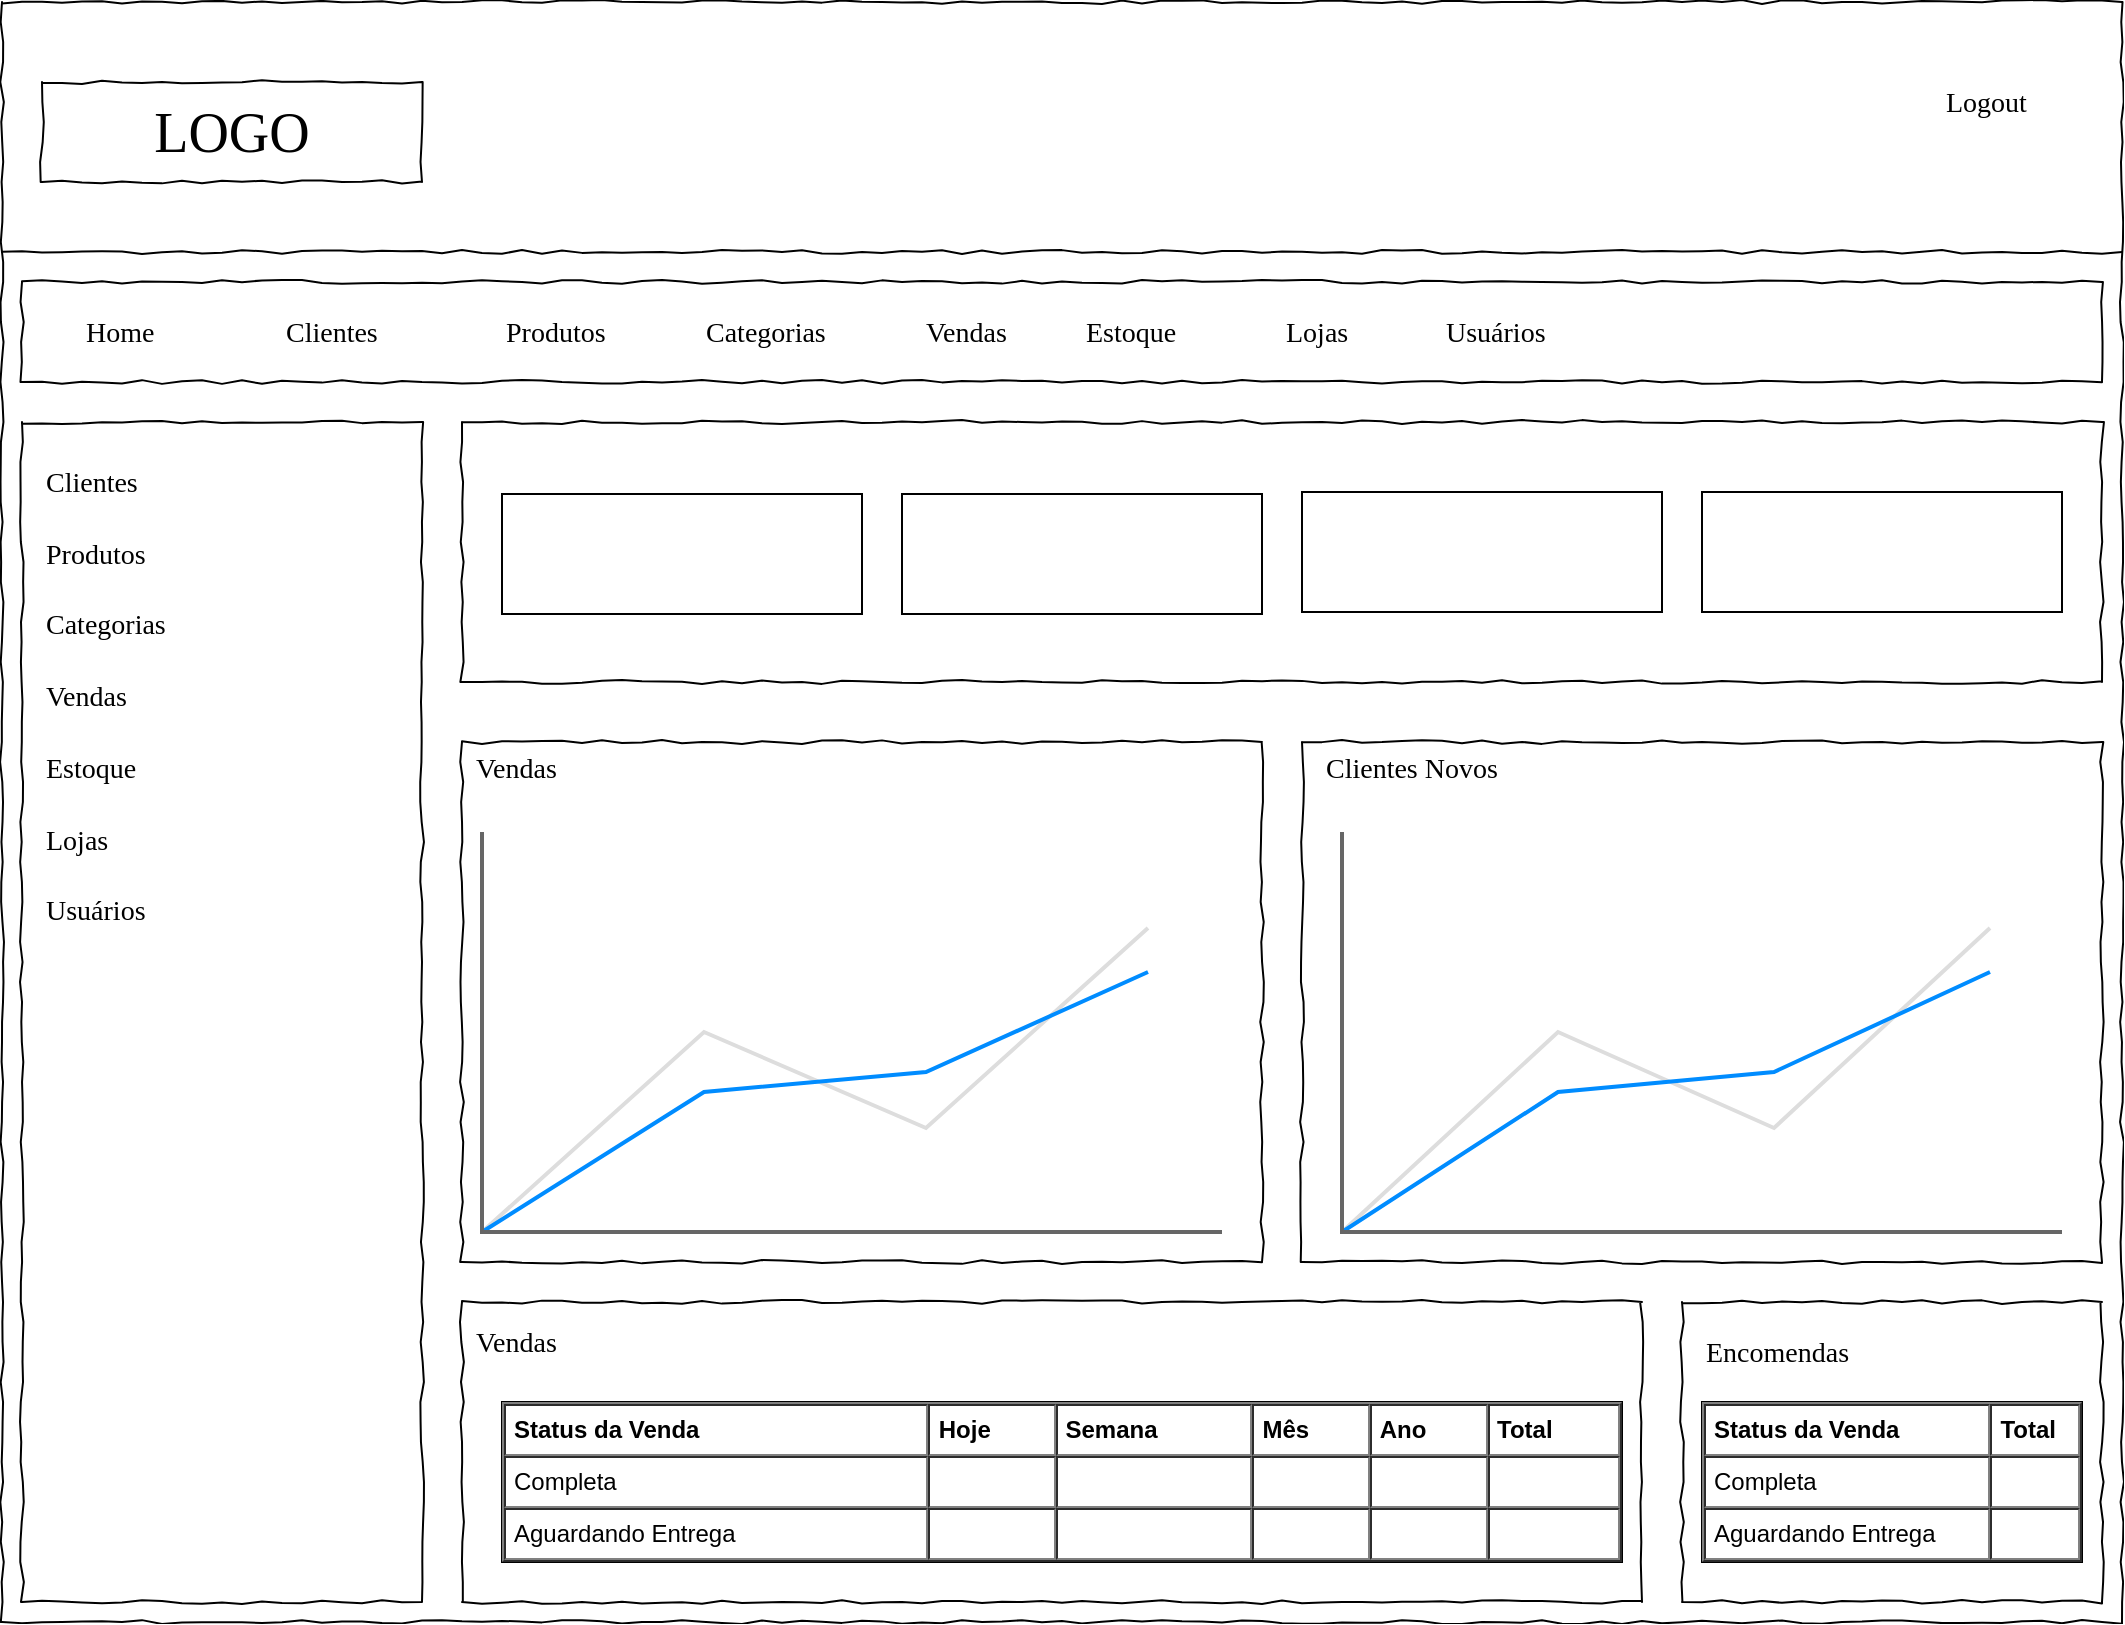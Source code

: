 <mxfile version="20.3.6" type="device" pages="3"><diagram name="Dashboard" id="03018318-947c-dd8e-b7a3-06fadd420f32"><mxGraphModel dx="2062" dy="1057" grid="1" gridSize="10" guides="1" tooltips="1" connect="1" arrows="1" fold="1" page="1" pageScale="1" pageWidth="1100" pageHeight="850" background="none" math="0" shadow="0"><root><mxCell id="0"/><mxCell id="1" parent="0"/><mxCell id="677b7b8949515195-1" value="" style="whiteSpace=wrap;html=1;rounded=0;shadow=0;labelBackgroundColor=none;strokeColor=#000000;strokeWidth=1;fillColor=none;fontFamily=Verdana;fontSize=12;fontColor=#000000;align=center;comic=1;" parent="1" vertex="1"><mxGeometry x="20" y="20" width="1060" height="810" as="geometry"/></mxCell><mxCell id="677b7b8949515195-2" value="LOGO" style="whiteSpace=wrap;html=1;rounded=0;shadow=0;labelBackgroundColor=none;strokeWidth=1;fontFamily=Verdana;fontSize=28;align=center;comic=1;" parent="1" vertex="1"><mxGeometry x="40" y="60" width="190" height="50" as="geometry"/></mxCell><mxCell id="677b7b8949515195-8" value="" style="whiteSpace=wrap;html=1;rounded=0;shadow=0;labelBackgroundColor=none;strokeWidth=1;fillColor=none;fontFamily=Verdana;fontSize=12;align=center;comic=1;" parent="1" vertex="1"><mxGeometry x="30" y="230" width="200" height="590" as="geometry"/></mxCell><mxCell id="677b7b8949515195-9" value="" style="line;strokeWidth=1;html=1;rounded=0;shadow=0;labelBackgroundColor=none;fillColor=none;fontFamily=Verdana;fontSize=14;fontColor=#000000;align=center;comic=1;" parent="1" vertex="1"><mxGeometry x="20" y="140" width="1060" height="10" as="geometry"/></mxCell><mxCell id="677b7b8949515195-10" value="" style="whiteSpace=wrap;html=1;rounded=0;shadow=0;labelBackgroundColor=none;strokeWidth=1;fillColor=none;fontFamily=Verdana;fontSize=12;align=center;comic=1;" parent="1" vertex="1"><mxGeometry x="30" y="160" width="1040" height="50" as="geometry"/></mxCell><mxCell id="677b7b8949515195-11" value="Home" style="text;html=1;points=[];align=left;verticalAlign=top;spacingTop=-4;fontSize=14;fontFamily=Verdana" parent="1" vertex="1"><mxGeometry x="60" y="175" width="60" height="20" as="geometry"/></mxCell><mxCell id="677b7b8949515195-12" value="Produtos" style="text;html=1;points=[];align=left;verticalAlign=top;spacingTop=-4;fontSize=14;fontFamily=Verdana" parent="1" vertex="1"><mxGeometry x="270" y="175" width="60" height="20" as="geometry"/></mxCell><mxCell id="677b7b8949515195-13" value="Categorias" style="text;html=1;points=[];align=left;verticalAlign=top;spacingTop=-4;fontSize=14;fontFamily=Verdana" parent="1" vertex="1"><mxGeometry x="370" y="175" width="60" height="20" as="geometry"/></mxCell><mxCell id="677b7b8949515195-14" value="Vendas" style="text;html=1;points=[];align=left;verticalAlign=top;spacingTop=-4;fontSize=14;fontFamily=Verdana" parent="1" vertex="1"><mxGeometry x="480" y="175" width="60" height="20" as="geometry"/></mxCell><mxCell id="677b7b8949515195-26" value="" style="whiteSpace=wrap;html=1;rounded=0;shadow=0;labelBackgroundColor=none;strokeWidth=1;fillColor=none;fontFamily=Verdana;fontSize=12;align=center;comic=1;" parent="1" vertex="1"><mxGeometry x="250" y="230" width="820" height="130" as="geometry"/></mxCell><mxCell id="677b7b8949515195-27" value="Clientes" style="text;html=1;points=[];align=left;verticalAlign=top;spacingTop=-4;fontSize=14;fontFamily=Verdana" parent="1" vertex="1"><mxGeometry x="40" y="250" width="170" height="20" as="geometry"/></mxCell><mxCell id="677b7b8949515195-28" value="Produtos" style="text;html=1;points=[];align=left;verticalAlign=top;spacingTop=-4;fontSize=14;fontFamily=Verdana" parent="1" vertex="1"><mxGeometry x="40" y="286" width="170" height="20" as="geometry"/></mxCell><mxCell id="677b7b8949515195-29" value="Categorias" style="text;html=1;points=[];align=left;verticalAlign=top;spacingTop=-4;fontSize=14;fontFamily=Verdana" parent="1" vertex="1"><mxGeometry x="40" y="321" width="170" height="20" as="geometry"/></mxCell><mxCell id="677b7b8949515195-30" value="Vendas" style="text;html=1;points=[];align=left;verticalAlign=top;spacingTop=-4;fontSize=14;fontFamily=Verdana" parent="1" vertex="1"><mxGeometry x="40" y="357" width="170" height="20" as="geometry"/></mxCell><mxCell id="677b7b8949515195-31" value="Usuários" style="text;html=1;points=[];align=left;verticalAlign=top;spacingTop=-4;fontSize=14;fontFamily=Verdana" parent="1" vertex="1"><mxGeometry x="40" y="464" width="170" height="20" as="geometry"/></mxCell><mxCell id="677b7b8949515195-39" value="Estoque" style="text;html=1;points=[];align=left;verticalAlign=top;spacingTop=-4;fontSize=14;fontFamily=Verdana" parent="1" vertex="1"><mxGeometry x="40" y="393" width="170" height="20" as="geometry"/></mxCell><mxCell id="677b7b8949515195-40" value="Lojas" style="text;html=1;points=[];align=left;verticalAlign=top;spacingTop=-4;fontSize=14;fontFamily=Verdana" parent="1" vertex="1"><mxGeometry x="40" y="429" width="170" height="20" as="geometry"/></mxCell><mxCell id="Ejt34_SpwgMhxHEA_t5q-1" value="Clientes" style="text;html=1;points=[];align=left;verticalAlign=top;spacingTop=-4;fontSize=14;fontFamily=Verdana" parent="1" vertex="1"><mxGeometry x="160" y="175" width="60" height="20" as="geometry"/></mxCell><mxCell id="Ejt34_SpwgMhxHEA_t5q-3" value="Estoque" style="text;html=1;points=[];align=left;verticalAlign=top;spacingTop=-4;fontSize=14;fontFamily=Verdana" parent="1" vertex="1"><mxGeometry x="560" y="175" width="60" height="20" as="geometry"/></mxCell><mxCell id="Ejt34_SpwgMhxHEA_t5q-4" value="Lojas" style="text;html=1;points=[];align=left;verticalAlign=top;spacingTop=-4;fontSize=14;fontFamily=Verdana" parent="1" vertex="1"><mxGeometry x="660" y="175" width="60" height="20" as="geometry"/></mxCell><mxCell id="Ejt34_SpwgMhxHEA_t5q-5" value="Usuários" style="text;html=1;points=[];align=left;verticalAlign=top;spacingTop=-4;fontSize=14;fontFamily=Verdana" parent="1" vertex="1"><mxGeometry x="740" y="175" width="60" height="20" as="geometry"/></mxCell><mxCell id="Ejt34_SpwgMhxHEA_t5q-6" value="Logout" style="text;html=1;points=[];align=left;verticalAlign=top;spacingTop=-4;fontSize=14;fontFamily=Verdana" parent="1" vertex="1"><mxGeometry x="990" y="60" width="60" height="20" as="geometry"/></mxCell><mxCell id="Ejt34_SpwgMhxHEA_t5q-7" value="" style="rounded=0;whiteSpace=wrap;html=1;" parent="1" vertex="1"><mxGeometry x="270" y="266" width="180" height="60" as="geometry"/></mxCell><mxCell id="Ejt34_SpwgMhxHEA_t5q-13" value="" style="rounded=0;whiteSpace=wrap;html=1;" parent="1" vertex="1"><mxGeometry x="470" y="266" width="180" height="60" as="geometry"/></mxCell><mxCell id="Ejt34_SpwgMhxHEA_t5q-14" value="" style="rounded=0;whiteSpace=wrap;html=1;" parent="1" vertex="1"><mxGeometry x="670" y="265" width="180" height="60" as="geometry"/></mxCell><mxCell id="Ejt34_SpwgMhxHEA_t5q-15" value="" style="rounded=0;whiteSpace=wrap;html=1;" parent="1" vertex="1"><mxGeometry x="870" y="265" width="180" height="60" as="geometry"/></mxCell><mxCell id="Ejt34_SpwgMhxHEA_t5q-17" value="" style="whiteSpace=wrap;html=1;rounded=0;shadow=0;labelBackgroundColor=none;strokeWidth=1;fillColor=none;fontFamily=Verdana;fontSize=12;align=center;comic=1;" parent="1" vertex="1"><mxGeometry x="250" y="390" width="400" height="260" as="geometry"/></mxCell><mxCell id="Ejt34_SpwgMhxHEA_t5q-18" value="" style="verticalLabelPosition=bottom;shadow=0;dashed=0;align=center;html=1;verticalAlign=top;strokeWidth=1;shape=mxgraph.mockup.graphics.lineChart;strokeColor=none;strokeColor2=#666666;strokeColor3=#008cff;strokeColor4=#dddddd;" parent="1" vertex="1"><mxGeometry x="260" y="435" width="370" height="200" as="geometry"/></mxCell><mxCell id="Ejt34_SpwgMhxHEA_t5q-19" value="Vendas" style="text;html=1;points=[];align=left;verticalAlign=top;spacingTop=-4;fontSize=14;fontFamily=Verdana" parent="1" vertex="1"><mxGeometry x="255" y="393" width="170" height="20" as="geometry"/></mxCell><mxCell id="Ejt34_SpwgMhxHEA_t5q-21" value="" style="whiteSpace=wrap;html=1;rounded=0;shadow=0;labelBackgroundColor=none;strokeWidth=1;fillColor=none;fontFamily=Verdana;fontSize=12;align=center;comic=1;" parent="1" vertex="1"><mxGeometry x="670" y="390" width="400" height="260" as="geometry"/></mxCell><mxCell id="Ejt34_SpwgMhxHEA_t5q-22" value="" style="verticalLabelPosition=bottom;shadow=0;dashed=0;align=center;html=1;verticalAlign=top;strokeWidth=1;shape=mxgraph.mockup.graphics.lineChart;strokeColor=none;strokeColor2=#666666;strokeColor3=#008cff;strokeColor4=#dddddd;" parent="1" vertex="1"><mxGeometry x="690" y="435" width="360" height="200" as="geometry"/></mxCell><mxCell id="Ejt34_SpwgMhxHEA_t5q-23" value="Clientes Novos" style="text;html=1;points=[];align=left;verticalAlign=top;spacingTop=-4;fontSize=14;fontFamily=Verdana" parent="1" vertex="1"><mxGeometry x="680" y="393" width="170" height="20" as="geometry"/></mxCell><mxCell id="Ejt34_SpwgMhxHEA_t5q-24" value="" style="whiteSpace=wrap;html=1;rounded=0;shadow=0;labelBackgroundColor=none;strokeWidth=1;fillColor=none;fontFamily=Verdana;fontSize=12;align=center;comic=1;" parent="1" vertex="1"><mxGeometry x="250" y="670" width="590" height="150" as="geometry"/></mxCell><mxCell id="Ejt34_SpwgMhxHEA_t5q-25" value="&lt;table cellpadding=&quot;4&quot; cellspacing=&quot;0&quot; border=&quot;1&quot; style=&quot;font-size:1em;width:100%;height:100%;&quot;&gt;&lt;tbody&gt;&lt;tr&gt;&lt;th&gt;Status da Venda&lt;/th&gt;&lt;th&gt;Hoje&lt;/th&gt;&lt;td&gt;&lt;span style=&quot;font-weight: 700;&quot;&gt;Semana&lt;/span&gt;&lt;br&gt;&lt;/td&gt;&lt;td&gt;&lt;span style=&quot;font-weight: 700;&quot;&gt;Mês&lt;/span&gt;&lt;br&gt;&lt;/td&gt;&lt;td&gt;&lt;span style=&quot;font-weight: 700;&quot;&gt;Ano&lt;/span&gt;&lt;br&gt;&lt;/td&gt;&lt;td&gt;&lt;span style=&quot;font-weight: 700;&quot;&gt;Total&lt;/span&gt;&lt;br&gt;&lt;/td&gt;&lt;/tr&gt;&lt;tr&gt;&lt;td&gt;Completa&lt;/td&gt;&lt;td&gt;&lt;/td&gt;&lt;td&gt;&lt;br&gt;&lt;/td&gt;&lt;td&gt;&lt;br&gt;&lt;/td&gt;&lt;td&gt;&lt;br&gt;&lt;/td&gt;&lt;td&gt;&lt;br&gt;&lt;/td&gt;&lt;/tr&gt;&lt;tr&gt;&lt;td&gt;Aguardando Entrega&lt;/td&gt;&lt;td&gt;&lt;br&gt;&lt;/td&gt;&lt;td&gt;&lt;br&gt;&lt;/td&gt;&lt;td&gt;&lt;br&gt;&lt;/td&gt;&lt;td&gt;&lt;br&gt;&lt;/td&gt;&lt;td&gt;&lt;br&gt;&lt;/td&gt;&lt;/tr&gt;&lt;/tbody&gt;&lt;/table&gt; " style="verticalAlign=top;align=left;overflow=fill;fontSize=12;fontFamily=Helvetica;html=1" parent="1" vertex="1"><mxGeometry x="270" y="720" width="560" height="80" as="geometry"/></mxCell><mxCell id="Ejt34_SpwgMhxHEA_t5q-26" value="Vendas" style="text;html=1;points=[];align=left;verticalAlign=top;spacingTop=-4;fontSize=14;fontFamily=Verdana" parent="1" vertex="1"><mxGeometry x="255" y="680" width="170" height="20" as="geometry"/></mxCell><mxCell id="Ejt34_SpwgMhxHEA_t5q-27" value="" style="whiteSpace=wrap;html=1;rounded=0;shadow=0;labelBackgroundColor=none;strokeWidth=1;fillColor=none;fontFamily=Verdana;fontSize=12;align=center;comic=1;" parent="1" vertex="1"><mxGeometry x="860" y="670" width="210" height="150" as="geometry"/></mxCell><mxCell id="Ejt34_SpwgMhxHEA_t5q-28" value="Encomendas" style="text;html=1;points=[];align=left;verticalAlign=top;spacingTop=-4;fontSize=14;fontFamily=Verdana" parent="1" vertex="1"><mxGeometry x="870" y="685" width="170" height="20" as="geometry"/></mxCell><mxCell id="Ejt34_SpwgMhxHEA_t5q-29" value="&lt;table cellpadding=&quot;4&quot; cellspacing=&quot;0&quot; border=&quot;1&quot; style=&quot;font-size:1em;width:100%;height:100%;&quot;&gt;&lt;tbody&gt;&lt;tr&gt;&lt;th&gt;Status da Venda&lt;/th&gt;&lt;th&gt;Total&lt;/th&gt;&lt;/tr&gt;&lt;tr&gt;&lt;td&gt;Completa&lt;/td&gt;&lt;td&gt;&lt;/td&gt;&lt;/tr&gt;&lt;tr&gt;&lt;td&gt;Aguardando Entrega&lt;/td&gt;&lt;td&gt;&lt;br&gt;&lt;/td&gt;&lt;/tr&gt;&lt;/tbody&gt;&lt;/table&gt; " style="verticalAlign=top;align=left;overflow=fill;fontSize=12;fontFamily=Helvetica;html=1" parent="1" vertex="1"><mxGeometry x="870" y="720" width="190" height="80" as="geometry"/></mxCell></root></mxGraphModel></diagram><diagram name="Clientes" id="CYplbNj53263hqotJ9qY"><mxGraphModel dx="2062" dy="1057" grid="1" gridSize="10" guides="1" tooltips="1" connect="1" arrows="1" fold="1" page="1" pageScale="1" pageWidth="1100" pageHeight="850" background="none" math="0" shadow="0"><root><mxCell id="g4TRrTY6_Cijaui6PMRw-0"/><mxCell id="g4TRrTY6_Cijaui6PMRw-1" parent="g4TRrTY6_Cijaui6PMRw-0"/><mxCell id="g4TRrTY6_Cijaui6PMRw-2" value="" style="whiteSpace=wrap;html=1;rounded=0;shadow=0;labelBackgroundColor=none;strokeColor=#000000;strokeWidth=1;fillColor=none;fontFamily=Verdana;fontSize=12;fontColor=#000000;align=center;comic=1;" vertex="1" parent="g4TRrTY6_Cijaui6PMRw-1"><mxGeometry x="20" y="20" width="1060" height="810" as="geometry"/></mxCell><mxCell id="g4TRrTY6_Cijaui6PMRw-3" value="LOGO" style="whiteSpace=wrap;html=1;rounded=0;shadow=0;labelBackgroundColor=none;strokeWidth=1;fontFamily=Verdana;fontSize=28;align=center;comic=1;" vertex="1" parent="g4TRrTY6_Cijaui6PMRw-1"><mxGeometry x="40" y="60" width="190" height="50" as="geometry"/></mxCell><mxCell id="g4TRrTY6_Cijaui6PMRw-4" value="" style="whiteSpace=wrap;html=1;rounded=0;shadow=0;labelBackgroundColor=none;strokeWidth=1;fillColor=none;fontFamily=Verdana;fontSize=12;align=center;comic=1;" vertex="1" parent="g4TRrTY6_Cijaui6PMRw-1"><mxGeometry x="30" y="230" width="200" height="590" as="geometry"/></mxCell><mxCell id="g4TRrTY6_Cijaui6PMRw-5" value="" style="line;strokeWidth=1;html=1;rounded=0;shadow=0;labelBackgroundColor=none;fillColor=none;fontFamily=Verdana;fontSize=14;fontColor=#000000;align=center;comic=1;" vertex="1" parent="g4TRrTY6_Cijaui6PMRw-1"><mxGeometry x="20" y="140" width="1060" height="10" as="geometry"/></mxCell><mxCell id="g4TRrTY6_Cijaui6PMRw-6" value="" style="whiteSpace=wrap;html=1;rounded=0;shadow=0;labelBackgroundColor=none;strokeWidth=1;fillColor=none;fontFamily=Verdana;fontSize=12;align=center;comic=1;" vertex="1" parent="g4TRrTY6_Cijaui6PMRw-1"><mxGeometry x="30" y="160" width="1040" height="50" as="geometry"/></mxCell><mxCell id="g4TRrTY6_Cijaui6PMRw-7" value="Home" style="text;html=1;points=[];align=left;verticalAlign=top;spacingTop=-4;fontSize=14;fontFamily=Verdana" vertex="1" parent="g4TRrTY6_Cijaui6PMRw-1"><mxGeometry x="60" y="175" width="60" height="20" as="geometry"/></mxCell><mxCell id="g4TRrTY6_Cijaui6PMRw-8" value="Produtos" style="text;html=1;points=[];align=left;verticalAlign=top;spacingTop=-4;fontSize=14;fontFamily=Verdana" vertex="1" parent="g4TRrTY6_Cijaui6PMRw-1"><mxGeometry x="270" y="175" width="60" height="20" as="geometry"/></mxCell><mxCell id="g4TRrTY6_Cijaui6PMRw-9" value="Categorias" style="text;html=1;points=[];align=left;verticalAlign=top;spacingTop=-4;fontSize=14;fontFamily=Verdana" vertex="1" parent="g4TRrTY6_Cijaui6PMRw-1"><mxGeometry x="370" y="175" width="60" height="20" as="geometry"/></mxCell><mxCell id="g4TRrTY6_Cijaui6PMRw-10" value="Vendas" style="text;html=1;points=[];align=left;verticalAlign=top;spacingTop=-4;fontSize=14;fontFamily=Verdana" vertex="1" parent="g4TRrTY6_Cijaui6PMRw-1"><mxGeometry x="480" y="175" width="60" height="20" as="geometry"/></mxCell><mxCell id="g4TRrTY6_Cijaui6PMRw-11" value="" style="whiteSpace=wrap;html=1;rounded=0;shadow=0;labelBackgroundColor=none;strokeWidth=1;fillColor=none;fontFamily=Verdana;fontSize=12;align=center;comic=1;" vertex="1" parent="g4TRrTY6_Cijaui6PMRw-1"><mxGeometry x="250" y="230" width="820" height="130" as="geometry"/></mxCell><mxCell id="g4TRrTY6_Cijaui6PMRw-12" value="Clientes" style="text;html=1;points=[];align=left;verticalAlign=top;spacingTop=-4;fontSize=14;fontFamily=Verdana" vertex="1" parent="g4TRrTY6_Cijaui6PMRw-1"><mxGeometry x="40" y="250" width="170" height="20" as="geometry"/></mxCell><mxCell id="g4TRrTY6_Cijaui6PMRw-13" value="Produtos" style="text;html=1;points=[];align=left;verticalAlign=top;spacingTop=-4;fontSize=14;fontFamily=Verdana" vertex="1" parent="g4TRrTY6_Cijaui6PMRw-1"><mxGeometry x="40" y="286" width="170" height="20" as="geometry"/></mxCell><mxCell id="g4TRrTY6_Cijaui6PMRw-14" value="Categorias" style="text;html=1;points=[];align=left;verticalAlign=top;spacingTop=-4;fontSize=14;fontFamily=Verdana" vertex="1" parent="g4TRrTY6_Cijaui6PMRw-1"><mxGeometry x="40" y="321" width="170" height="20" as="geometry"/></mxCell><mxCell id="g4TRrTY6_Cijaui6PMRw-15" value="Vendas" style="text;html=1;points=[];align=left;verticalAlign=top;spacingTop=-4;fontSize=14;fontFamily=Verdana" vertex="1" parent="g4TRrTY6_Cijaui6PMRw-1"><mxGeometry x="40" y="357" width="170" height="20" as="geometry"/></mxCell><mxCell id="g4TRrTY6_Cijaui6PMRw-16" value="Usuários" style="text;html=1;points=[];align=left;verticalAlign=top;spacingTop=-4;fontSize=14;fontFamily=Verdana" vertex="1" parent="g4TRrTY6_Cijaui6PMRw-1"><mxGeometry x="40" y="464" width="170" height="20" as="geometry"/></mxCell><mxCell id="g4TRrTY6_Cijaui6PMRw-17" value="Estoque" style="text;html=1;points=[];align=left;verticalAlign=top;spacingTop=-4;fontSize=14;fontFamily=Verdana" vertex="1" parent="g4TRrTY6_Cijaui6PMRw-1"><mxGeometry x="40" y="393" width="170" height="20" as="geometry"/></mxCell><mxCell id="g4TRrTY6_Cijaui6PMRw-18" value="Lojas" style="text;html=1;points=[];align=left;verticalAlign=top;spacingTop=-4;fontSize=14;fontFamily=Verdana" vertex="1" parent="g4TRrTY6_Cijaui6PMRw-1"><mxGeometry x="40" y="429" width="170" height="20" as="geometry"/></mxCell><mxCell id="g4TRrTY6_Cijaui6PMRw-19" value="Clientes" style="text;html=1;points=[];align=left;verticalAlign=top;spacingTop=-4;fontSize=14;fontFamily=Verdana" vertex="1" parent="g4TRrTY6_Cijaui6PMRw-1"><mxGeometry x="160" y="175" width="60" height="20" as="geometry"/></mxCell><mxCell id="g4TRrTY6_Cijaui6PMRw-20" value="Estoque" style="text;html=1;points=[];align=left;verticalAlign=top;spacingTop=-4;fontSize=14;fontFamily=Verdana" vertex="1" parent="g4TRrTY6_Cijaui6PMRw-1"><mxGeometry x="560" y="175" width="60" height="20" as="geometry"/></mxCell><mxCell id="g4TRrTY6_Cijaui6PMRw-21" value="Lojas" style="text;html=1;points=[];align=left;verticalAlign=top;spacingTop=-4;fontSize=14;fontFamily=Verdana" vertex="1" parent="g4TRrTY6_Cijaui6PMRw-1"><mxGeometry x="660" y="175" width="60" height="20" as="geometry"/></mxCell><mxCell id="g4TRrTY6_Cijaui6PMRw-22" value="Usuários" style="text;html=1;points=[];align=left;verticalAlign=top;spacingTop=-4;fontSize=14;fontFamily=Verdana" vertex="1" parent="g4TRrTY6_Cijaui6PMRw-1"><mxGeometry x="740" y="175" width="60" height="20" as="geometry"/></mxCell><mxCell id="g4TRrTY6_Cijaui6PMRw-23" value="Logout" style="text;html=1;points=[];align=left;verticalAlign=top;spacingTop=-4;fontSize=14;fontFamily=Verdana" vertex="1" parent="g4TRrTY6_Cijaui6PMRw-1"><mxGeometry x="990" y="60" width="60" height="20" as="geometry"/></mxCell><mxCell id="g4TRrTY6_Cijaui6PMRw-24" value="" style="whiteSpace=wrap;html=1;rounded=0;shadow=0;labelBackgroundColor=none;strokeWidth=1;fillColor=none;fontFamily=Verdana;fontSize=12;align=center;comic=1;" vertex="1" parent="g4TRrTY6_Cijaui6PMRw-1"><mxGeometry x="250" y="390" width="820" height="260" as="geometry"/></mxCell><mxCell id="7HKzsAJ-_WlN5M_UCT0c-2" value="Joao" style="strokeWidth=1;shadow=0;dashed=0;align=center;html=1;shape=mxgraph.mockup.forms.pwField;strokeColor=#999999;mainText=;align=left;fontColor=#666666;fontSize=17;spacingLeft=3;" vertex="1" parent="g4TRrTY6_Cijaui6PMRw-1"><mxGeometry x="320" y="265" width="330" height="30" as="geometry"/></mxCell><mxCell id="7HKzsAJ-_WlN5M_UCT0c-3" value="Nome" style="text;html=1;points=[];align=left;verticalAlign=top;spacingTop=-4;fontSize=14;fontFamily=Verdana" vertex="1" parent="g4TRrTY6_Cijaui6PMRw-1"><mxGeometry x="260" y="270" width="50" height="20" as="geometry"/></mxCell><mxCell id="7HKzsAJ-_WlN5M_UCT0c-4" value="joao.das.couves@email.com" style="strokeWidth=1;shadow=0;dashed=0;align=center;html=1;shape=mxgraph.mockup.forms.pwField;strokeColor=#999999;mainText=;align=left;fontColor=#666666;fontSize=17;spacingLeft=3;" vertex="1" parent="g4TRrTY6_Cijaui6PMRw-1"><mxGeometry x="320" y="306" width="330" height="30" as="geometry"/></mxCell><mxCell id="7HKzsAJ-_WlN5M_UCT0c-5" value="Email" style="text;html=1;points=[];align=left;verticalAlign=top;spacingTop=-4;fontSize=14;fontFamily=Verdana" vertex="1" parent="g4TRrTY6_Cijaui6PMRw-1"><mxGeometry x="260" y="311" width="50" height="20" as="geometry"/></mxCell><mxCell id="7HKzsAJ-_WlN5M_UCT0c-7" value="Distrito" style="text;html=1;points=[];align=left;verticalAlign=top;spacingTop=-4;fontSize=14;fontFamily=Verdana" vertex="1" parent="g4TRrTY6_Cijaui6PMRw-1"><mxGeometry x="670" y="270" width="50" height="20" as="geometry"/></mxCell><mxCell id="7HKzsAJ-_WlN5M_UCT0c-8" value="Option 1" style="strokeWidth=1;shadow=0;dashed=0;align=center;html=1;shape=mxgraph.mockup.forms.comboBox;strokeColor=#999999;fillColor=#ddeeff;align=left;fillColor2=#aaddff;mainText=;fontColor=#666666;fontSize=17;spacingLeft=3;" vertex="1" parent="g4TRrTY6_Cijaui6PMRw-1"><mxGeometry x="730" y="265" width="150" height="30" as="geometry"/></mxCell><mxCell id="7HKzsAJ-_WlN5M_UCT0c-9" value="Lisboa" style="strokeWidth=1;shadow=0;dashed=0;align=center;html=1;shape=mxgraph.mockup.forms.pwField;strokeColor=#999999;mainText=;align=left;fontColor=#666666;fontSize=17;spacingLeft=3;" vertex="1" parent="g4TRrTY6_Cijaui6PMRw-1"><mxGeometry x="730" y="301" width="150" height="30" as="geometry"/></mxCell><mxCell id="7HKzsAJ-_WlN5M_UCT0c-10" value="Cidade" style="text;html=1;points=[];align=left;verticalAlign=top;spacingTop=-4;fontSize=14;fontFamily=Verdana" vertex="1" parent="g4TRrTY6_Cijaui6PMRw-1"><mxGeometry x="670" y="306" width="50" height="20" as="geometry"/></mxCell><mxCell id="7HKzsAJ-_WlN5M_UCT0c-11" value="Buscar" style="strokeWidth=1;shadow=0;dashed=0;align=center;html=1;shape=mxgraph.mockup.buttons.button;strokeColor=#666666;fontColor=#ffffff;mainText=;buttonStyle=round;fontSize=17;fontStyle=1;fillColor=#008cff;whiteSpace=wrap;" vertex="1" parent="g4TRrTY6_Cijaui6PMRw-1"><mxGeometry x="940" y="321" width="120" height="26" as="geometry"/></mxCell><mxCell id="t21RI5tBFEwxagb3c6i--0" value="&lt;table cellpadding=&quot;4&quot; cellspacing=&quot;0&quot; border=&quot;1&quot; style=&quot;font-size:1em;width:100%;height:100%;&quot;&gt;&lt;tbody&gt;&lt;tr&gt;&lt;th&gt;Email&lt;/th&gt;&lt;th&gt;Nome&lt;/th&gt;&lt;td&gt;&lt;b&gt;Morada&lt;/b&gt;&lt;/td&gt;&lt;td&gt;&lt;span style=&quot;font-weight: 700;&quot;&gt;Detalhes&lt;/span&gt;&lt;br&gt;&lt;/td&gt;&lt;td&gt;&lt;span style=&quot;font-weight: 700;&quot;&gt;Editar&lt;/span&gt;&lt;br&gt;&lt;/td&gt;&lt;/tr&gt;&lt;tr&gt;&lt;td&gt;joao.das.couves@email.com&lt;/td&gt;&lt;td&gt;&lt;/td&gt;&lt;td&gt;&lt;br&gt;&lt;/td&gt;&lt;td&gt;&lt;br&gt;&lt;/td&gt;&lt;td&gt;&lt;br&gt;&lt;/td&gt;&lt;/tr&gt;&lt;tr&gt;&lt;td&gt;&lt;br&gt;&lt;/td&gt;&lt;td&gt;&lt;br&gt;&lt;/td&gt;&lt;td&gt;&lt;br&gt;&lt;/td&gt;&lt;td&gt;&lt;br&gt;&lt;/td&gt;&lt;td&gt;&lt;br&gt;&lt;/td&gt;&lt;/tr&gt;&lt;/tbody&gt;&lt;/table&gt; " style="verticalAlign=top;align=left;overflow=fill;fontSize=12;fontFamily=Helvetica;html=1" vertex="1" parent="g4TRrTY6_Cijaui6PMRw-1"><mxGeometry x="260" y="413" width="790" height="80" as="geometry"/></mxCell></root></mxGraphModel></diagram><diagram name="Layout" id="790Pr8UCbGmWtMPBUdTT"><mxGraphModel dx="2062" dy="1114" grid="1" gridSize="10" guides="1" tooltips="1" connect="1" arrows="1" fold="1" page="1" pageScale="1" pageWidth="1100" pageHeight="850" background="none" math="0" shadow="0"><root><mxCell id="779ytHY3zxRwK2E8Tf4t-0"/><mxCell id="779ytHY3zxRwK2E8Tf4t-1" parent="779ytHY3zxRwK2E8Tf4t-0"/><mxCell id="779ytHY3zxRwK2E8Tf4t-2" value="" style="whiteSpace=wrap;html=1;rounded=0;shadow=0;labelBackgroundColor=none;strokeColor=#000000;strokeWidth=1;fillColor=none;fontFamily=Verdana;fontSize=12;fontColor=#000000;align=center;comic=1;" vertex="1" parent="779ytHY3zxRwK2E8Tf4t-1"><mxGeometry x="20" y="20" width="1060" height="810" as="geometry"/></mxCell><mxCell id="779ytHY3zxRwK2E8Tf4t-3" value="LOGO" style="whiteSpace=wrap;html=1;rounded=0;shadow=0;labelBackgroundColor=none;strokeWidth=1;fontFamily=Verdana;fontSize=28;align=center;comic=1;" vertex="1" parent="779ytHY3zxRwK2E8Tf4t-1"><mxGeometry x="40" y="60" width="190" height="50" as="geometry"/></mxCell><mxCell id="779ytHY3zxRwK2E8Tf4t-4" value="" style="whiteSpace=wrap;html=1;rounded=0;shadow=0;labelBackgroundColor=none;strokeWidth=1;fillColor=none;fontFamily=Verdana;fontSize=12;align=center;comic=1;" vertex="1" parent="779ytHY3zxRwK2E8Tf4t-1"><mxGeometry x="30" y="230" width="200" height="590" as="geometry"/></mxCell><mxCell id="779ytHY3zxRwK2E8Tf4t-5" value="" style="line;strokeWidth=1;html=1;rounded=0;shadow=0;labelBackgroundColor=none;fillColor=none;fontFamily=Verdana;fontSize=14;fontColor=#000000;align=center;comic=1;" vertex="1" parent="779ytHY3zxRwK2E8Tf4t-1"><mxGeometry x="20" y="140" width="1060" height="10" as="geometry"/></mxCell><mxCell id="779ytHY3zxRwK2E8Tf4t-6" value="" style="whiteSpace=wrap;html=1;rounded=0;shadow=0;labelBackgroundColor=none;strokeWidth=1;fillColor=none;fontFamily=Verdana;fontSize=12;align=center;comic=1;" vertex="1" parent="779ytHY3zxRwK2E8Tf4t-1"><mxGeometry x="30" y="160" width="1040" height="50" as="geometry"/></mxCell><mxCell id="779ytHY3zxRwK2E8Tf4t-7" value="Home" style="text;html=1;points=[];align=left;verticalAlign=top;spacingTop=-4;fontSize=14;fontFamily=Verdana" vertex="1" parent="779ytHY3zxRwK2E8Tf4t-1"><mxGeometry x="60" y="175" width="60" height="20" as="geometry"/></mxCell><mxCell id="779ytHY3zxRwK2E8Tf4t-8" value="Produtos" style="text;html=1;points=[];align=left;verticalAlign=top;spacingTop=-4;fontSize=14;fontFamily=Verdana" vertex="1" parent="779ytHY3zxRwK2E8Tf4t-1"><mxGeometry x="270" y="175" width="60" height="20" as="geometry"/></mxCell><mxCell id="779ytHY3zxRwK2E8Tf4t-9" value="Categorias" style="text;html=1;points=[];align=left;verticalAlign=top;spacingTop=-4;fontSize=14;fontFamily=Verdana" vertex="1" parent="779ytHY3zxRwK2E8Tf4t-1"><mxGeometry x="370" y="175" width="60" height="20" as="geometry"/></mxCell><mxCell id="779ytHY3zxRwK2E8Tf4t-10" value="Vendas" style="text;html=1;points=[];align=left;verticalAlign=top;spacingTop=-4;fontSize=14;fontFamily=Verdana" vertex="1" parent="779ytHY3zxRwK2E8Tf4t-1"><mxGeometry x="480" y="175" width="60" height="20" as="geometry"/></mxCell><mxCell id="779ytHY3zxRwK2E8Tf4t-11" value="" style="whiteSpace=wrap;html=1;rounded=0;shadow=0;labelBackgroundColor=none;strokeWidth=1;fillColor=none;fontFamily=Verdana;fontSize=12;align=center;comic=1;" vertex="1" parent="779ytHY3zxRwK2E8Tf4t-1"><mxGeometry x="250" y="230" width="820" height="130" as="geometry"/></mxCell><mxCell id="779ytHY3zxRwK2E8Tf4t-12" value="Clientes" style="text;html=1;points=[];align=left;verticalAlign=top;spacingTop=-4;fontSize=14;fontFamily=Verdana" vertex="1" parent="779ytHY3zxRwK2E8Tf4t-1"><mxGeometry x="40" y="250" width="170" height="20" as="geometry"/></mxCell><mxCell id="779ytHY3zxRwK2E8Tf4t-13" value="Produtos" style="text;html=1;points=[];align=left;verticalAlign=top;spacingTop=-4;fontSize=14;fontFamily=Verdana" vertex="1" parent="779ytHY3zxRwK2E8Tf4t-1"><mxGeometry x="40" y="286" width="170" height="20" as="geometry"/></mxCell><mxCell id="779ytHY3zxRwK2E8Tf4t-14" value="Categorias" style="text;html=1;points=[];align=left;verticalAlign=top;spacingTop=-4;fontSize=14;fontFamily=Verdana" vertex="1" parent="779ytHY3zxRwK2E8Tf4t-1"><mxGeometry x="40" y="321" width="170" height="20" as="geometry"/></mxCell><mxCell id="779ytHY3zxRwK2E8Tf4t-15" value="Vendas" style="text;html=1;points=[];align=left;verticalAlign=top;spacingTop=-4;fontSize=14;fontFamily=Verdana" vertex="1" parent="779ytHY3zxRwK2E8Tf4t-1"><mxGeometry x="40" y="357" width="170" height="20" as="geometry"/></mxCell><mxCell id="779ytHY3zxRwK2E8Tf4t-16" value="Usuários" style="text;html=1;points=[];align=left;verticalAlign=top;spacingTop=-4;fontSize=14;fontFamily=Verdana" vertex="1" parent="779ytHY3zxRwK2E8Tf4t-1"><mxGeometry x="40" y="464" width="170" height="20" as="geometry"/></mxCell><mxCell id="779ytHY3zxRwK2E8Tf4t-17" value="Estoque" style="text;html=1;points=[];align=left;verticalAlign=top;spacingTop=-4;fontSize=14;fontFamily=Verdana" vertex="1" parent="779ytHY3zxRwK2E8Tf4t-1"><mxGeometry x="40" y="393" width="170" height="20" as="geometry"/></mxCell><mxCell id="779ytHY3zxRwK2E8Tf4t-18" value="Lojas" style="text;html=1;points=[];align=left;verticalAlign=top;spacingTop=-4;fontSize=14;fontFamily=Verdana" vertex="1" parent="779ytHY3zxRwK2E8Tf4t-1"><mxGeometry x="40" y="429" width="170" height="20" as="geometry"/></mxCell><mxCell id="779ytHY3zxRwK2E8Tf4t-19" value="Clientes" style="text;html=1;points=[];align=left;verticalAlign=top;spacingTop=-4;fontSize=14;fontFamily=Verdana" vertex="1" parent="779ytHY3zxRwK2E8Tf4t-1"><mxGeometry x="160" y="175" width="60" height="20" as="geometry"/></mxCell><mxCell id="779ytHY3zxRwK2E8Tf4t-20" value="Estoque" style="text;html=1;points=[];align=left;verticalAlign=top;spacingTop=-4;fontSize=14;fontFamily=Verdana" vertex="1" parent="779ytHY3zxRwK2E8Tf4t-1"><mxGeometry x="560" y="175" width="60" height="20" as="geometry"/></mxCell><mxCell id="779ytHY3zxRwK2E8Tf4t-21" value="Lojas" style="text;html=1;points=[];align=left;verticalAlign=top;spacingTop=-4;fontSize=14;fontFamily=Verdana" vertex="1" parent="779ytHY3zxRwK2E8Tf4t-1"><mxGeometry x="660" y="175" width="60" height="20" as="geometry"/></mxCell><mxCell id="779ytHY3zxRwK2E8Tf4t-22" value="Usuários" style="text;html=1;points=[];align=left;verticalAlign=top;spacingTop=-4;fontSize=14;fontFamily=Verdana" vertex="1" parent="779ytHY3zxRwK2E8Tf4t-1"><mxGeometry x="740" y="175" width="60" height="20" as="geometry"/></mxCell><mxCell id="779ytHY3zxRwK2E8Tf4t-23" value="Logout" style="text;html=1;points=[];align=left;verticalAlign=top;spacingTop=-4;fontSize=14;fontFamily=Verdana" vertex="1" parent="779ytHY3zxRwK2E8Tf4t-1"><mxGeometry x="990" y="60" width="60" height="20" as="geometry"/></mxCell><mxCell id="779ytHY3zxRwK2E8Tf4t-28" value="" style="whiteSpace=wrap;html=1;rounded=0;shadow=0;labelBackgroundColor=none;strokeWidth=1;fillColor=none;fontFamily=Verdana;fontSize=12;align=center;comic=1;" vertex="1" parent="779ytHY3zxRwK2E8Tf4t-1"><mxGeometry x="250" y="390" width="820" height="260" as="geometry"/></mxCell></root></mxGraphModel></diagram></mxfile>